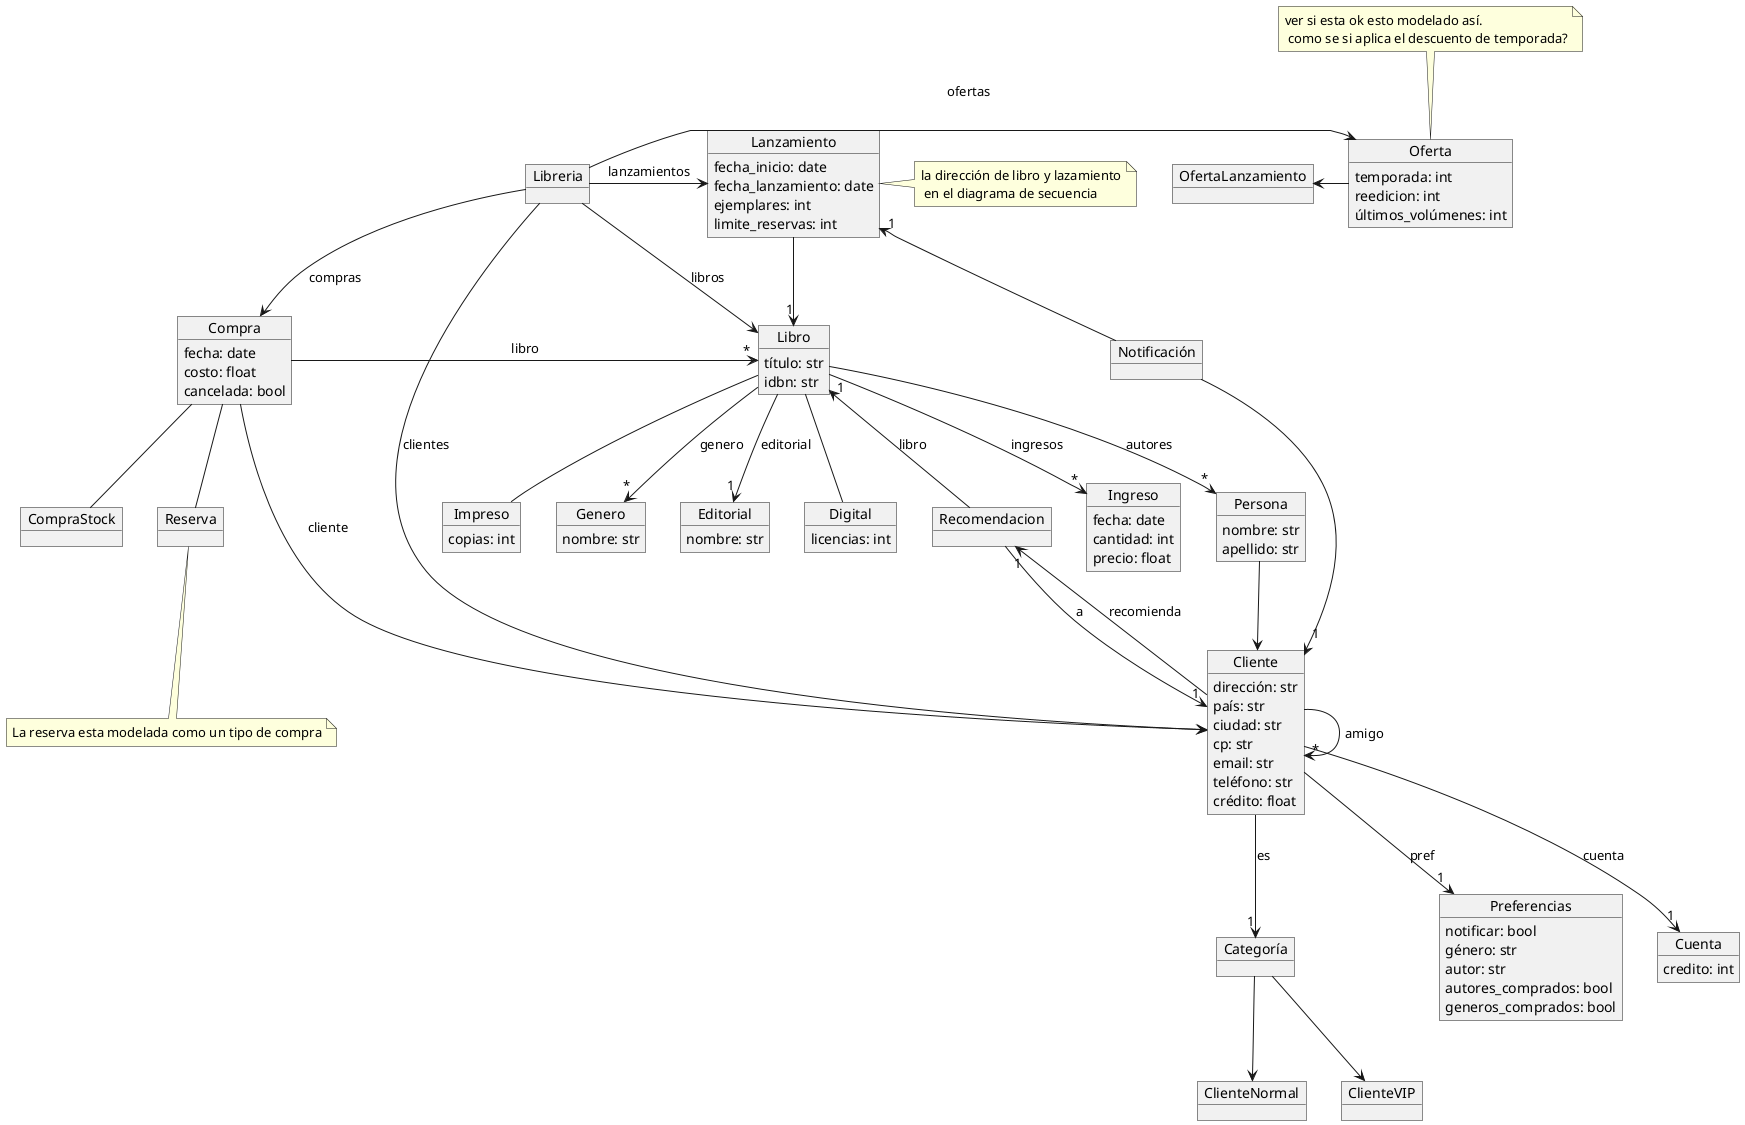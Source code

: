 @startuml


object Oferta {
    temporada: int
    reedicion: int
    últimos_volúmenes: int
}

object OfertaLanzamiento {

}

OfertaLanzamiento <- Oferta
note top of Oferta: ver si esta ok esto modelado así.\n como se si aplica el descuento de temporada?

together {
    object Persona {
        nombre: str
        apellido: str
    }
    object Cliente {
        dirección: str
        país: str
        ciudad: str
        cp: str
        email: str
        teléfono: str
        crédito: float
    }

    object Categoría
    object ClienteNormal
    object ClienteVIP
}

object Preferencias {
    notificar: bool
    género: str
    autor: str
    autores_comprados: bool
    generos_comprados: bool
}

together {
    object Libro {
        título: str
        idbn: str
    }
    object Digital {
        licencias: int
    }
    object Impreso {
        copias: int
    }
    object Genero {
        nombre: str
    }
    object Editorial {
        nombre: str
    }

}

together {

    object Compra {
        fecha: date
        costo: float
        cancelada: bool
    }
    object CompraStock {
    }
    object Reserva {
    }
    note bottom of Reserva: La reserva esta modelada como un tipo de compra
}

object Ingreso {
    fecha: date
    cantidad: int
    precio: float
}

object Recomendacion

object Notificación

object Libreria {
}

object Lanzamiento {
    fecha_inicio: date
    fecha_lanzamiento: date
    ejemplares: int
    limite_reservas: int
}
note right of Lanzamiento: la dirección de libro y lazamiento\n en el diagrama de secuencia


object Cuenta {
    credito: int
}


Libreria -> Cliente : clientes
Libreria -> Libro : libros
Libreria -> Compra : compras
Libreria -> Oferta : ofertas
Libreria -> Lanzamiento : lanzamientos

/'
object Inventario
object StockDigital {
    licencias: int
}
object StockFisico {
    copias: int
}

Inventario -u- StockDigital
StockDigital -u- "1" Digital : en_stock
Inventario -u- StockFisico
StockFisico -u- "1" Impreso : en_stock
'/

Cliente -d-> "1" Preferencias : pref
Cliente -d-> "1" Cuenta : cuenta


Compra -> "*" Libro : libro
Compra -d- CompraStock
Compra -d- Reserva
Compra -> Cliente : cliente

Libro --> "*" Persona : autores
Libro --> "*" Genero: genero
Libro --> "1" Editorial: editorial
Libro --> "*" Ingreso : ingresos

Persona -d-> Cliente
Cliente -d-> "1" Categoría : es
Categoría -d-> ClienteNormal
Categoría -d-> ClienteVIP

'Cliente ---> "*" Compra : realiza
Cliente -> "*" Cliente : amigo
Cliente -u-> "1" Recomendacion : recomienda
Recomendacion --> "1" Cliente : a
Recomendacion -l-> "1" Libro : libro


Libro -d- Digital
Libro -d- Impreso

Lanzamiento -d-> "1" Libro

Notificación -> "1" Cliente
Notificación -u-> "1" Lanzamiento

@enduml